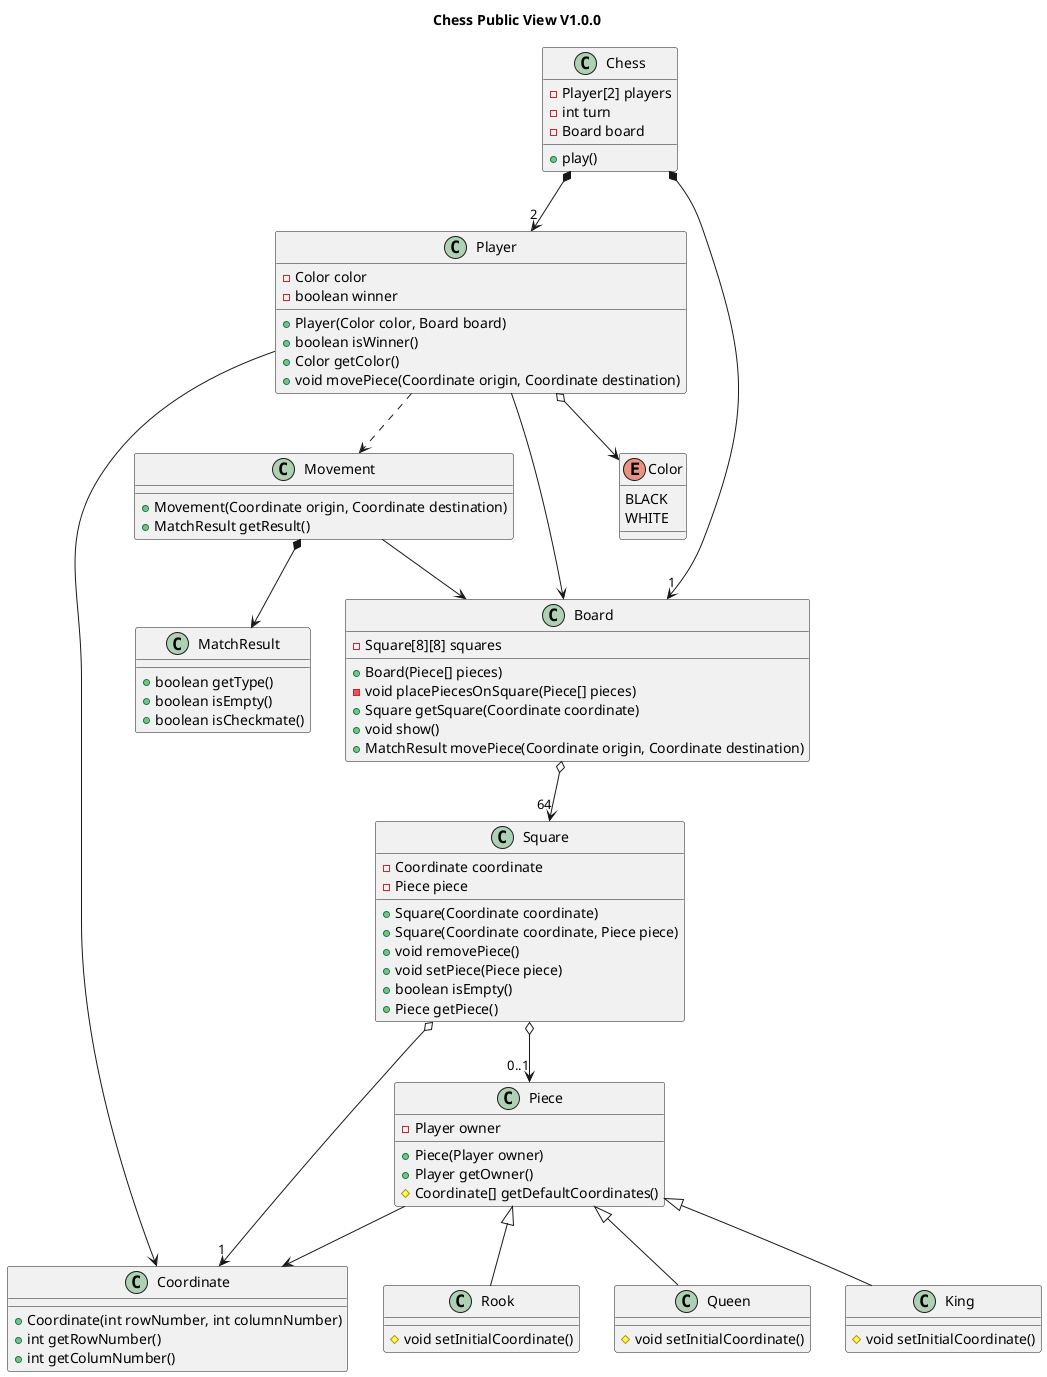 @startuml ChessPublicView_v1

	title Chess Public View V1.0.0

	class Chess {
		-Player[2] players
		-int turn
		-Board board
		+play()
	}

	/'class Turn {
		-int currentPlayer;
		+Turn()
		+void next()
		+int getCurrentPLayerNumber()
	}'/

	class Player {
		-Color color
		-boolean winner
		+Player(Color color, Board board)
		+boolean isWinner()
		+Color getColor()
		+void movePiece(Coordinate origin, Coordinate destination)
	}

	enum Color {
		BLACK
		WHITE
	}

	class Board {
		-Square[8][8] squares
		+Board(Piece[] pieces)
		-void placePiecesOnSquare(Piece[] pieces)
		+Square getSquare(Coordinate coordinate)
		+void show()
		+MatchResult movePiece(Coordinate origin, Coordinate destination)
	}

	class Piece {
		-Player owner
		+Piece(Player owner)
		+Player getOwner()
		#Coordinate[] getDefaultCoordinates()
	}

	class King extends Piece {
		#void setInitialCoordinate()
	}

	class Rook extends Piece {
		#void setInitialCoordinate()
	}

	class Queen extends Piece {
		#void setInitialCoordinate()
	}

	class Coordinate {
		+Coordinate(int rowNumber, int columnNumber)
		+int getRowNumber()
		+int getColumNumber()
	}

	class Square {
		-Coordinate coordinate
		-Piece piece
		+Square(Coordinate coordinate)
		+Square(Coordinate coordinate, Piece piece)
		+void removePiece()
		+void setPiece(Piece piece)
		+boolean isEmpty()
		+Piece getPiece()
	}

	class Movement {
		+Movement(Coordinate origin, Coordinate destination)
		+MatchResult getResult()
	}

	class MatchResult {
		+boolean getType()
		+boolean isEmpty()
		+boolean isCheckmate()
	}

	


	Chess *--> "1" Board
	'Chess *--> "1" Turn
	Chess *--> "2" Player

	Player --> Board
	Player o--> Color
	Player --> Coordinate
	Board o--> "64" Square
	Square o--> "0..1" Piece
	Square o--> "1" Coordinate
	Piece --> Coordinate
	Player ..> Movement
	Movement *--> MatchResult
	Movement --> Board


	

@enduml
